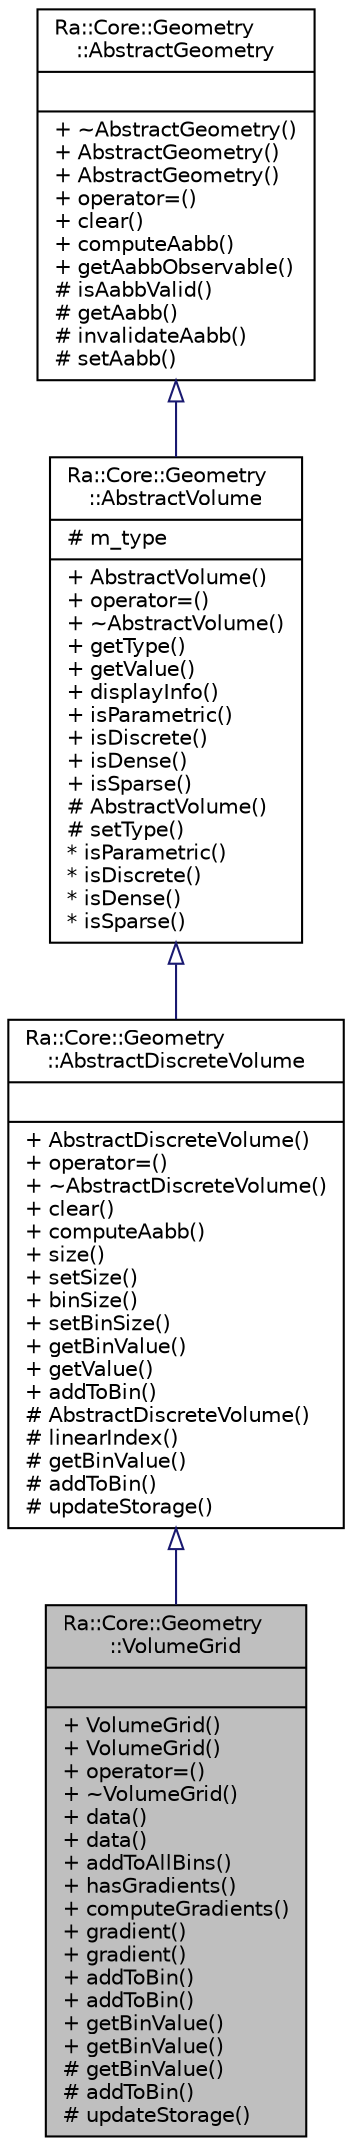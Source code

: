 digraph "Ra::Core::Geometry::VolumeGrid"
{
 // INTERACTIVE_SVG=YES
 // LATEX_PDF_SIZE
  edge [fontname="Helvetica",fontsize="10",labelfontname="Helvetica",labelfontsize="10"];
  node [fontname="Helvetica",fontsize="10",shape=record];
  Node1 [label="{Ra::Core::Geometry\l::VolumeGrid\n||+ VolumeGrid()\l+ VolumeGrid()\l+ operator=()\l+ ~VolumeGrid()\l+ data()\l+ data()\l+ addToAllBins()\l+ hasGradients()\l+ computeGradients()\l+ gradient()\l+ gradient()\l+ addToBin()\l+ addToBin()\l+ getBinValue()\l+ getBinValue()\l# getBinValue()\l# addToBin()\l# updateStorage()\l}",height=0.2,width=0.4,color="black", fillcolor="grey75", style="filled", fontcolor="black",tooltip="Discrete volume data storing values in a regular grid."];
  Node2 -> Node1 [dir="back",color="midnightblue",fontsize="10",style="solid",arrowtail="onormal",fontname="Helvetica"];
  Node2 [label="{Ra::Core::Geometry\l::AbstractDiscreteVolume\n||+ AbstractDiscreteVolume()\l+ operator=()\l+ ~AbstractDiscreteVolume()\l+ clear()\l+ computeAabb()\l+ size()\l+ setSize()\l+ binSize()\l+ setBinSize()\l+ getBinValue()\l+ getValue()\l+ addToBin()\l# AbstractDiscreteVolume()\l# linearIndex()\l# getBinValue()\l# addToBin()\l# updateStorage()\l}",height=0.2,width=0.4,color="black", fillcolor="white", style="filled",URL="$classRa_1_1Core_1_1Geometry_1_1AbstractDiscreteVolume.html",tooltip=" "];
  Node3 -> Node2 [dir="back",color="midnightblue",fontsize="10",style="solid",arrowtail="onormal",fontname="Helvetica"];
  Node3 [label="{Ra::Core::Geometry\l::AbstractVolume\n|# m_type\l|+ AbstractVolume()\l+ operator=()\l+ ~AbstractVolume()\l+ getType()\l+ getValue()\l+ displayInfo()\l+ isParametric()\l+ isDiscrete()\l+ isDense()\l+ isSparse()\l# AbstractVolume()\l# setType()\l* isParametric()\l* isDiscrete()\l* isDense()\l* isSparse()\l}",height=0.2,width=0.4,color="black", fillcolor="white", style="filled",URL="$classRa_1_1Core_1_1Geometry_1_1AbstractVolume.html",tooltip=" "];
  Node4 -> Node3 [dir="back",color="midnightblue",fontsize="10",style="solid",arrowtail="onormal",fontname="Helvetica"];
  Node4 [label="{Ra::Core::Geometry\l::AbstractGeometry\n||+ ~AbstractGeometry()\l+ AbstractGeometry()\l+ AbstractGeometry()\l+ operator=()\l+ clear()\l+ computeAabb()\l+ getAabbObservable()\l# isAabbValid()\l# getAabb()\l# invalidateAabb()\l# setAabb()\l}",height=0.2,width=0.4,color="black", fillcolor="white", style="filled",URL="$structRa_1_1Core_1_1Geometry_1_1AbstractGeometry.html",tooltip=" "];
}
